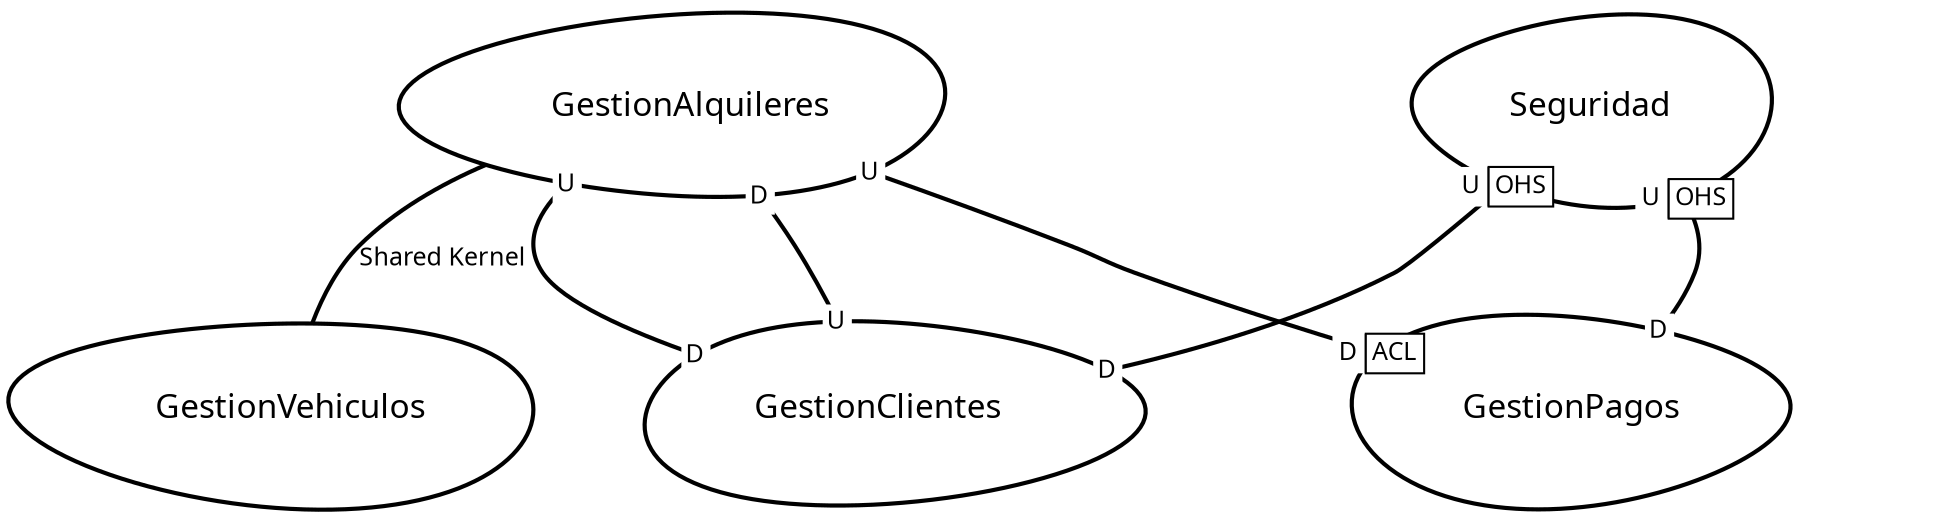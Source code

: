 digraph "ContextMapGraph" {
graph ["imagepath"="/tmp/GraphvizJava"]
"GestionAlquileres" ["margin"="0.3","orientation"="206","shape"="egg","fontsize"="16","style"="bold","label"="GestionAlquileres\n","fontname"="sans-serif"]
"GestionPagos" ["margin"="0.3","orientation"="277","shape"="egg","fontsize"="16","style"="bold","label"="GestionPagos\n","fontname"="sans-serif"]
"GestionClientes" ["margin"="0.3","orientation"="26","shape"="egg","fontsize"="16","style"="bold","label"="GestionClientes\n","fontname"="sans-serif"]
"GestionVehiculos" ["margin"="0.3","orientation"="317","shape"="egg","fontsize"="16","style"="bold","label"="GestionVehiculos\n","fontname"="sans-serif"]
"Seguridad" ["margin"="0.3","orientation"="80","shape"="egg","fontsize"="16","style"="bold","label"="Seguridad\n","fontname"="sans-serif"]
"GestionAlquileres" -> "GestionPagos" ["headlabel"=<<table cellspacing="0" cellborder="1" border="0">
<tr><td bgcolor="white" sides="r">D</td><td sides="trbl" bgcolor="white"><font>ACL</font></td></tr>
</table>>,"labeldistance"="0","fontsize"="12","taillabel"=<<table cellspacing="0" cellborder="0" border="0">
<tr><td bgcolor="white">U</td></tr>
</table>>,"style"="bold","label"="                                        ","dir"="none","fontname"="sans-serif"]
"GestionAlquileres" -> "GestionClientes" ["headlabel"=<<table cellspacing="0" cellborder="0" border="0">
<tr><td bgcolor="white">D</td></tr>
</table>>,"labeldistance"="0","fontsize"="12","taillabel"=<<table cellspacing="0" cellborder="0" border="0">
<tr><td bgcolor="white">U</td></tr>
</table>>,"style"="bold","label"="                                        ","dir"="none","fontname"="sans-serif"]
"GestionAlquileres" -> "GestionVehiculos" ["fontsize"="12","style"="bold","label"="Shared Kernel","dir"="none","fontname"="sans-serif"]
"GestionClientes" -> "GestionAlquileres" ["headlabel"=<<table cellspacing="0" cellborder="0" border="0">
<tr><td bgcolor="white">D</td></tr>
</table>>,"labeldistance"="0","fontsize"="12","taillabel"=<<table cellspacing="0" cellborder="0" border="0">
<tr><td bgcolor="white">U</td></tr>
</table>>,"style"="bold","label"="                                        ","dir"="none","fontname"="sans-serif"]
"Seguridad" -> "GestionClientes" ["headlabel"=<<table cellspacing="0" cellborder="0" border="0">
<tr><td bgcolor="white">D</td></tr>
</table>>,"labeldistance"="0","fontsize"="12","taillabel"=<<table cellspacing="0" cellborder="1" border="0">
<tr><td bgcolor="white" sides="r">U</td><td sides="trbl" bgcolor="white"><font>OHS</font></td></tr>
</table>>,"style"="bold","label"="                                        ","dir"="none","fontname"="sans-serif"]
"Seguridad" -> "GestionPagos" ["headlabel"=<<table cellspacing="0" cellborder="0" border="0">
<tr><td bgcolor="white">D</td></tr>
</table>>,"labeldistance"="0","fontsize"="12","taillabel"=<<table cellspacing="0" cellborder="1" border="0">
<tr><td bgcolor="white" sides="r">U</td><td sides="trbl" bgcolor="white"><font>OHS</font></td></tr>
</table>>,"style"="bold","label"="                                        ","dir"="none","fontname"="sans-serif"]
}